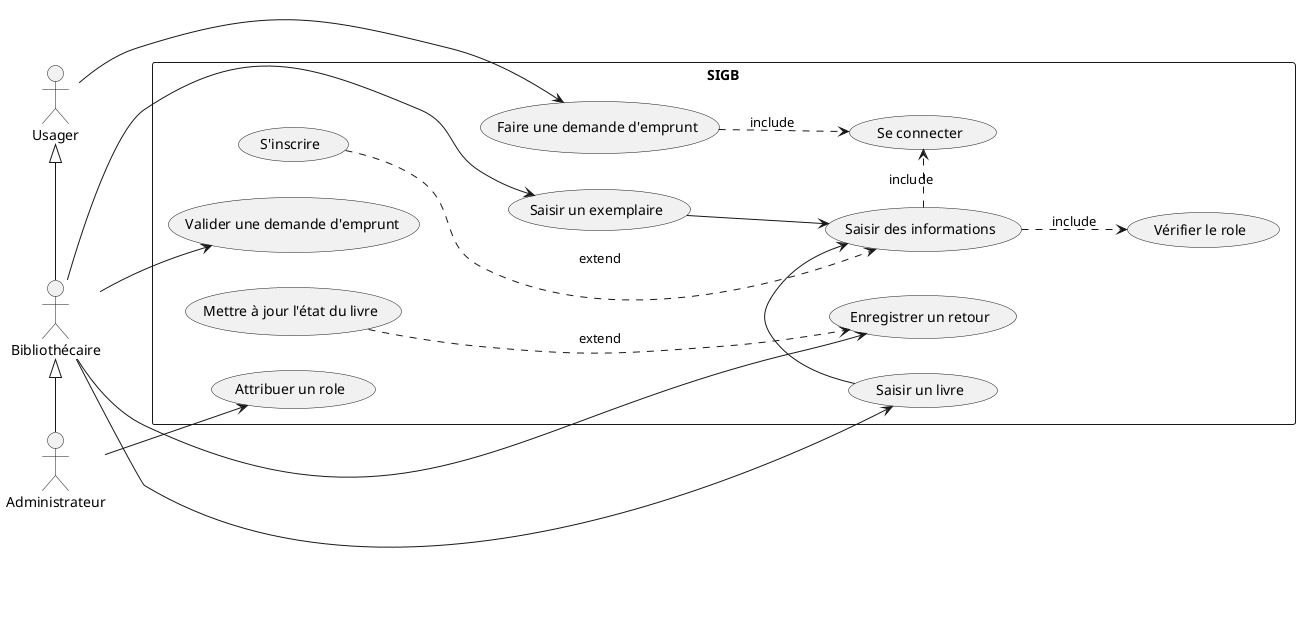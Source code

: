 @startuml usecase
left to right direction
actor "Bibliothécaire" as b
actor "Administrateur" as admin
actor "Usager" as usager
rectangle SIGB {
  usecase "Saisir un livre" as saisir_livre
  usecase "Saisir un exemplaire" as saisir_exemplaire
  usecase "Se connecter" as connecte
  usecase "S'inscrire" as inscrire
  usecase "Vérifier le role" as verif_role
  usecase "Saisir des informations" as saisir_information
  usecase "Valider une demande d'emprunt" as valider_demande
  usecase "Enregistrer un retour" as enregistrer_retour
  usecase "Mettre à jour l'état du livre" as maj_etat
  saisir_information .> connecte : include
  saisir_information ..> verif_role : include
  inscrire ...> saisir_information : extend
  saisir_exemplaire --> saisir_information
  saisir_livre -> saisir_information
  usecase "Attribuer un role" as attribuer_role
  usecase "Faire une demande d'emprunt" as demande_emprunt
  demande_emprunt ..> connecte : include
  maj_etat ...> enregistrer_retour : extend
}
b --> saisir_livre
b --> saisir_exemplaire
admin --> attribuer_role
b <|- admin
usager ---> demande_emprunt
b --> valider_demande
b --> enregistrer_retour
usager <|- b
@enduml
